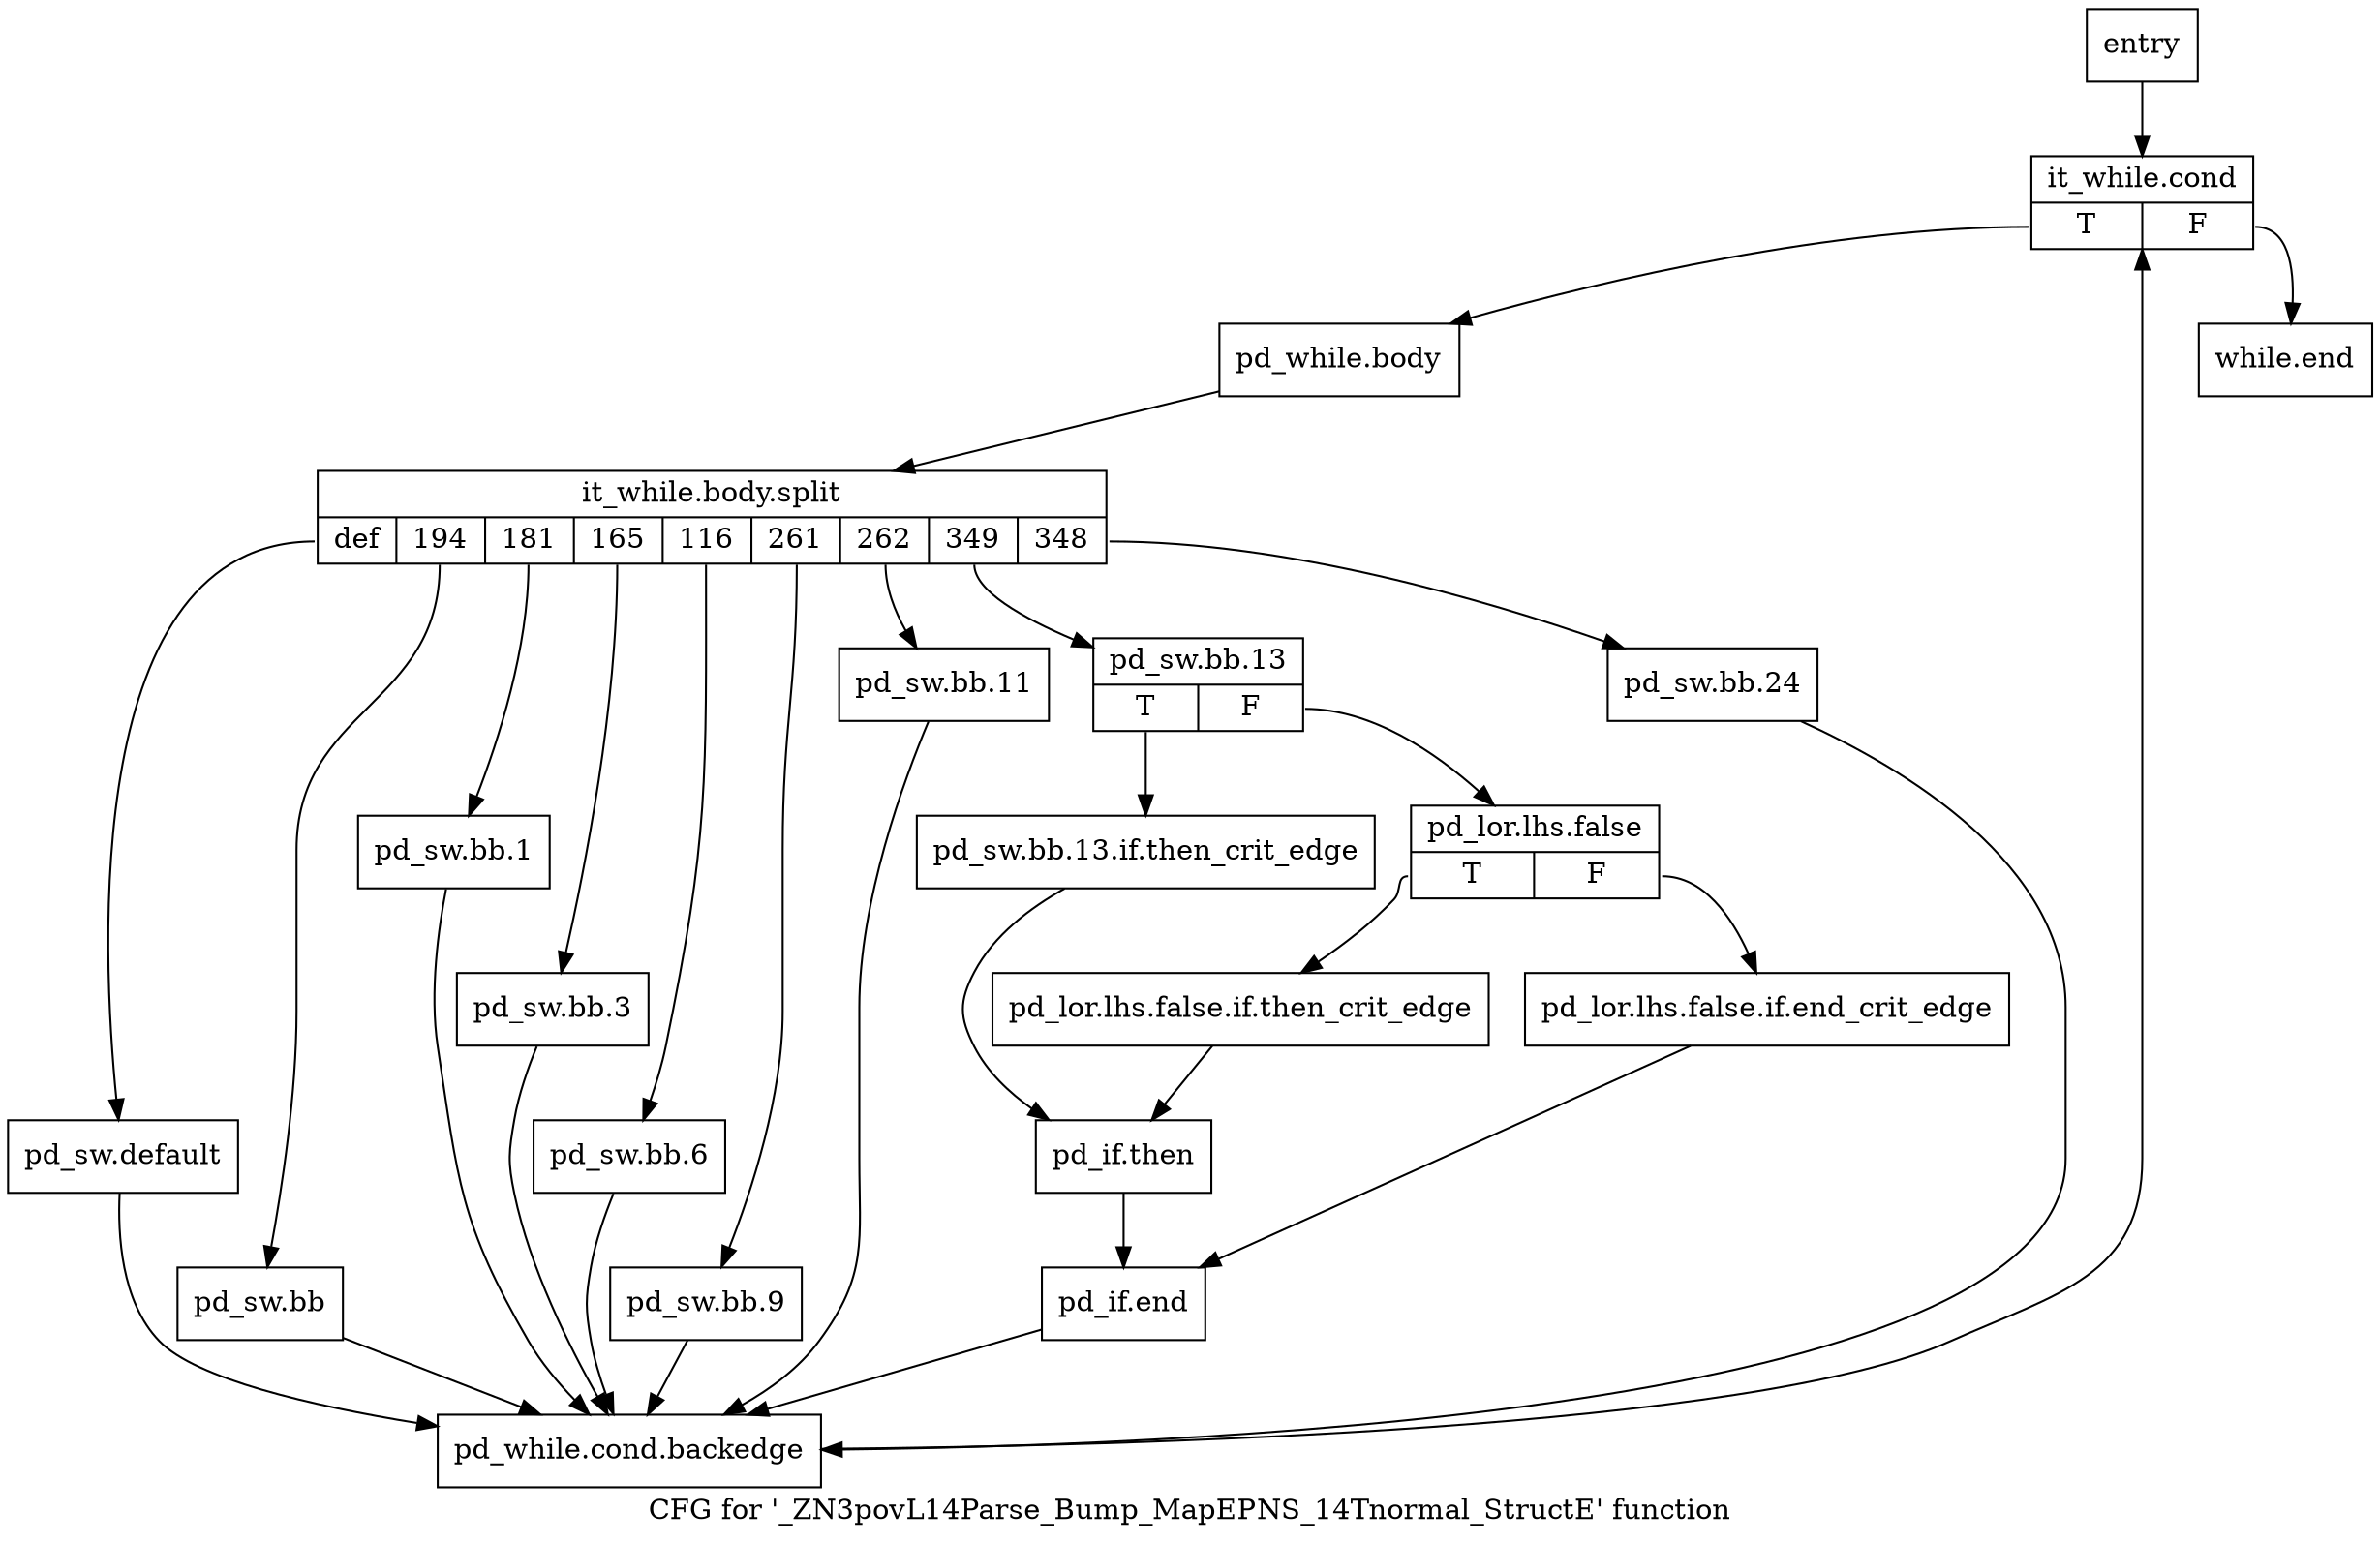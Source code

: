 digraph "CFG for '_ZN3povL14Parse_Bump_MapEPNS_14Tnormal_StructE' function" {
	label="CFG for '_ZN3povL14Parse_Bump_MapEPNS_14Tnormal_StructE' function";

	Node0x191fa40 [shape=record,label="{entry}"];
	Node0x191fa40 -> Node0x191fa90;
	Node0x191fa90 [shape=record,label="{it_while.cond|{<s0>T|<s1>F}}"];
	Node0x191fa90:s0 -> Node0x191fae0;
	Node0x191fa90:s1 -> Node0x192bb90;
	Node0x191fae0 [shape=record,label="{pd_while.body}"];
	Node0x191fae0 -> Node0x313c5a0;
	Node0x313c5a0 [shape=record,label="{it_while.body.split|{<s0>def|<s1>194|<s2>181|<s3>165|<s4>116|<s5>261|<s6>262|<s7>349|<s8>348}}"];
	Node0x313c5a0:s0 -> Node0x192baf0;
	Node0x313c5a0:s1 -> Node0x192b690;
	Node0x313c5a0:s2 -> Node0x192b6e0;
	Node0x313c5a0:s3 -> Node0x192b730;
	Node0x313c5a0:s4 -> Node0x192b780;
	Node0x313c5a0:s5 -> Node0x192b7d0;
	Node0x313c5a0:s6 -> Node0x192b820;
	Node0x313c5a0:s7 -> Node0x192b870;
	Node0x313c5a0:s8 -> Node0x192baa0;
	Node0x192b690 [shape=record,label="{pd_sw.bb}"];
	Node0x192b690 -> Node0x192bb40;
	Node0x192b6e0 [shape=record,label="{pd_sw.bb.1}"];
	Node0x192b6e0 -> Node0x192bb40;
	Node0x192b730 [shape=record,label="{pd_sw.bb.3}"];
	Node0x192b730 -> Node0x192bb40;
	Node0x192b780 [shape=record,label="{pd_sw.bb.6}"];
	Node0x192b780 -> Node0x192bb40;
	Node0x192b7d0 [shape=record,label="{pd_sw.bb.9}"];
	Node0x192b7d0 -> Node0x192bb40;
	Node0x192b820 [shape=record,label="{pd_sw.bb.11}"];
	Node0x192b820 -> Node0x192bb40;
	Node0x192b870 [shape=record,label="{pd_sw.bb.13|{<s0>T|<s1>F}}"];
	Node0x192b870:s0 -> Node0x192b8c0;
	Node0x192b870:s1 -> Node0x192b910;
	Node0x192b8c0 [shape=record,label="{pd_sw.bb.13.if.then_crit_edge}"];
	Node0x192b8c0 -> Node0x192ba00;
	Node0x192b910 [shape=record,label="{pd_lor.lhs.false|{<s0>T|<s1>F}}"];
	Node0x192b910:s0 -> Node0x192b9b0;
	Node0x192b910:s1 -> Node0x192b960;
	Node0x192b960 [shape=record,label="{pd_lor.lhs.false.if.end_crit_edge}"];
	Node0x192b960 -> Node0x192ba50;
	Node0x192b9b0 [shape=record,label="{pd_lor.lhs.false.if.then_crit_edge}"];
	Node0x192b9b0 -> Node0x192ba00;
	Node0x192ba00 [shape=record,label="{pd_if.then}"];
	Node0x192ba00 -> Node0x192ba50;
	Node0x192ba50 [shape=record,label="{pd_if.end}"];
	Node0x192ba50 -> Node0x192bb40;
	Node0x192baa0 [shape=record,label="{pd_sw.bb.24}"];
	Node0x192baa0 -> Node0x192bb40;
	Node0x192baf0 [shape=record,label="{pd_sw.default}"];
	Node0x192baf0 -> Node0x192bb40;
	Node0x192bb40 [shape=record,label="{pd_while.cond.backedge}"];
	Node0x192bb40 -> Node0x191fa90;
	Node0x192bb90 [shape=record,label="{while.end}"];
}
